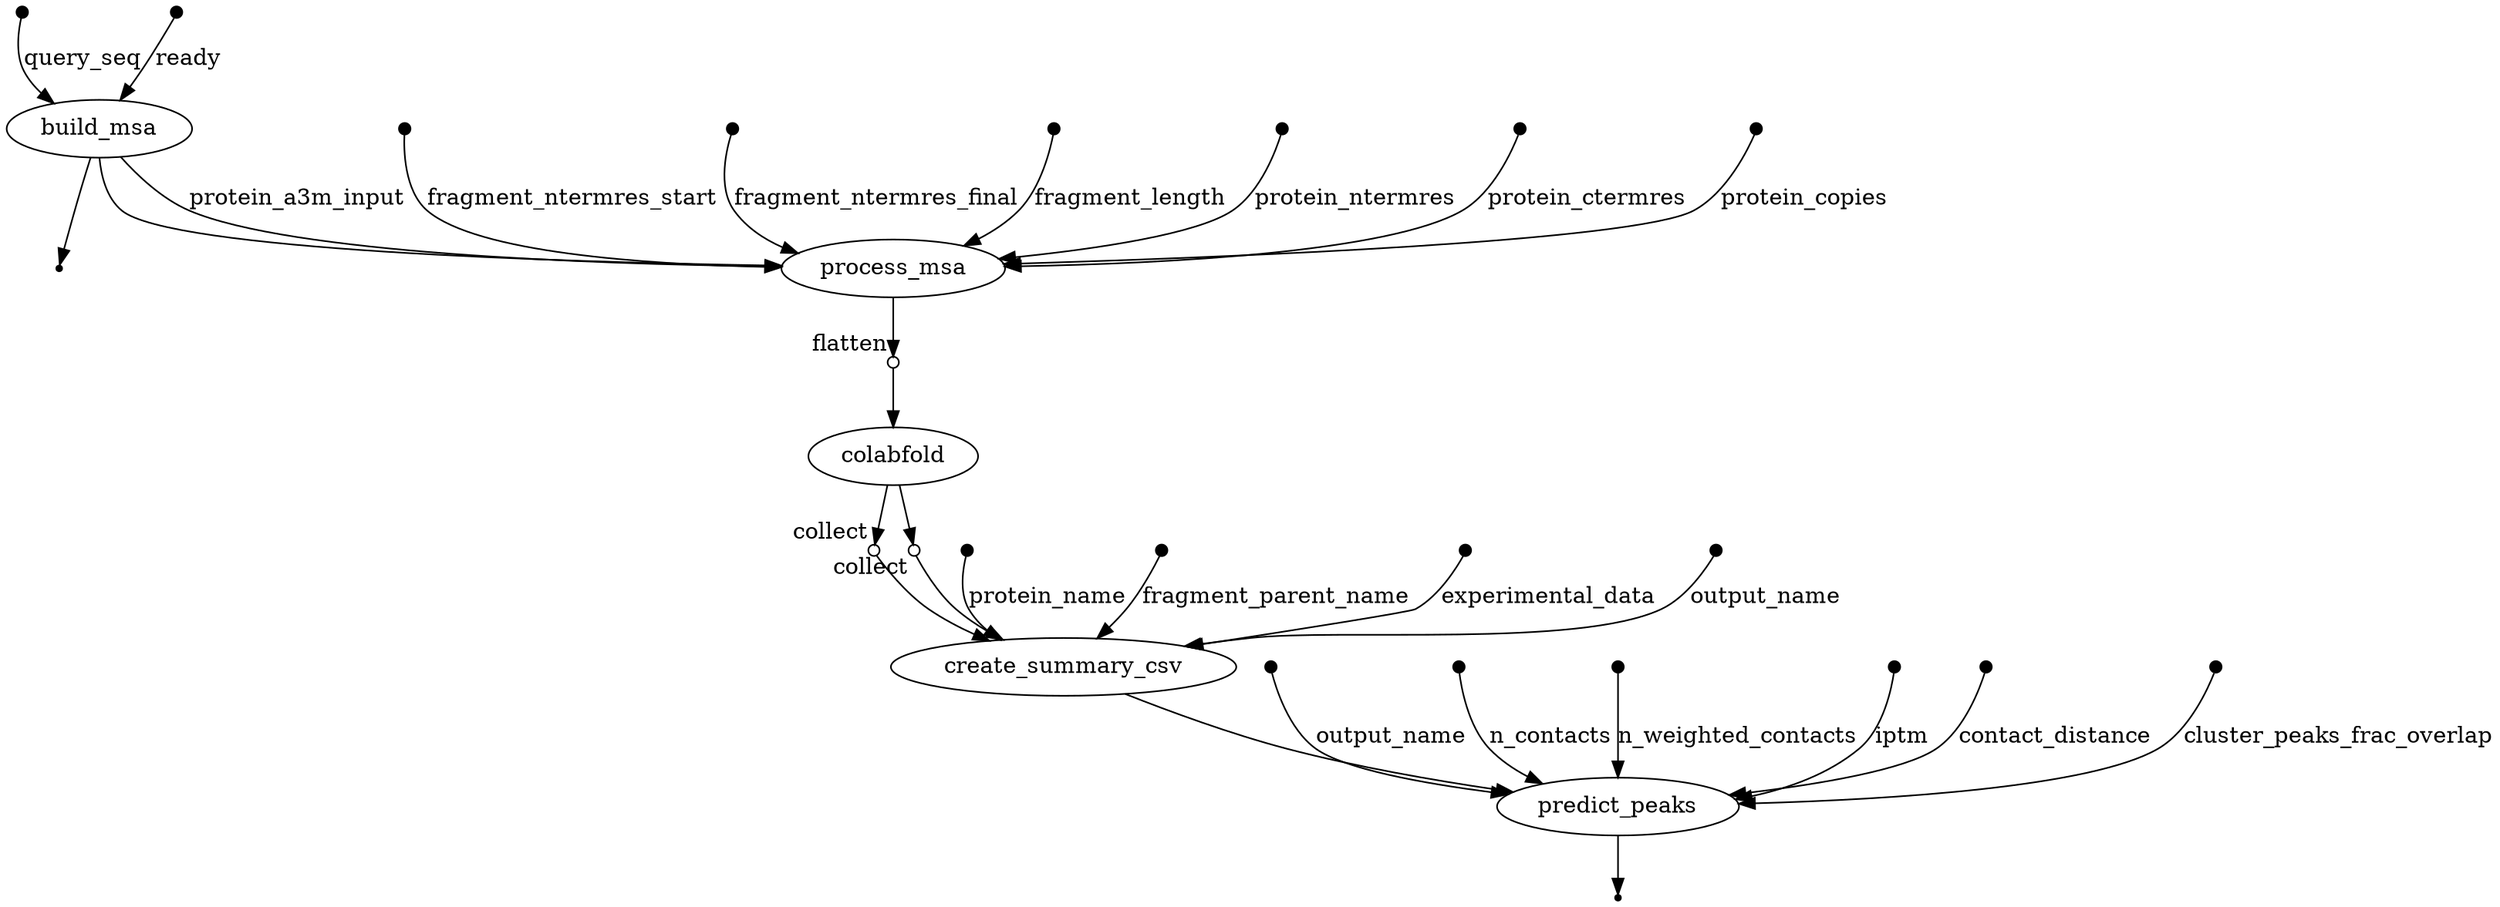 digraph "dag" {
v0 [shape=point,label="",fixedsize=true,width=0.1];
v2 [label="build_msa"];
v0 -> v2 [label="query_seq"];

v1 [shape=point,label="",fixedsize=true,width=0.1];
v2 [label="build_msa"];
v1 -> v2 [label="ready"];

v2 [label="build_msa"];
v10 [label="process_msa"];
v2 -> v10;

v2 [label="build_msa"];
v3 [shape=point];
v2 -> v3;

v4 [shape=point,label="",fixedsize=true,width=0.1];
v10 [label="process_msa"];
v4 -> v10 [label="fragment_ntermres_start"];

v5 [shape=point,label="",fixedsize=true,width=0.1];
v10 [label="process_msa"];
v5 -> v10 [label="fragment_ntermres_final"];

v6 [shape=point,label="",fixedsize=true,width=0.1];
v10 [label="process_msa"];
v6 -> v10 [label="fragment_length"];

v2 [label="build_msa"];
v10 [label="process_msa"];
v2 -> v10 [label="protein_a3m_input"];

v7 [shape=point,label="",fixedsize=true,width=0.1];
v10 [label="process_msa"];
v7 -> v10 [label="protein_ntermres"];

v8 [shape=point,label="",fixedsize=true,width=0.1];
v10 [label="process_msa"];
v8 -> v10 [label="protein_ctermres"];

v9 [shape=point,label="",fixedsize=true,width=0.1];
v10 [label="process_msa"];
v9 -> v10 [label="protein_copies"];

v10 [label="process_msa"];
v11 [shape=circle,label="",fixedsize=true,width=0.1,xlabel="flatten"];
v10 -> v11;

v11 [shape=circle,label="",fixedsize=true,width=0.1,xlabel="flatten"];
v12 [label="colabfold"];
v11 -> v12;

v12 [label="colabfold"];
v13 [shape=circle,label="",fixedsize=true,width=0.1,xlabel="collect"];
v12 -> v13;

v12 [label="colabfold"];
v14 [shape=circle,label="",fixedsize=true,width=0.1,xlabel="collect"];
v12 -> v14;

v13 [shape=circle,label="",fixedsize=true,width=0.1,xlabel="collect"];
v19 [label="create_summary_csv"];
v13 -> v19;

v14 [shape=circle,label="",fixedsize=true,width=0.1,xlabel="collect"];
v19 [label="create_summary_csv"];
v14 -> v19;

v15 [shape=point,label="",fixedsize=true,width=0.1];
v19 [label="create_summary_csv"];
v15 -> v19 [label="protein_name"];

v16 [shape=point,label="",fixedsize=true,width=0.1];
v19 [label="create_summary_csv"];
v16 -> v19 [label="fragment_parent_name"];

v17 [shape=point,label="",fixedsize=true,width=0.1];
v19 [label="create_summary_csv"];
v17 -> v19 [label="experimental_data"];

v18 [shape=point,label="",fixedsize=true,width=0.1];
v19 [label="create_summary_csv"];
v18 -> v19 [label="output_name"];

v19 [label="create_summary_csv"];
v26 [label="predict_peaks"];
v19 -> v26;

v20 [shape=point,label="",fixedsize=true,width=0.1];
v26 [label="predict_peaks"];
v20 -> v26 [label="output_name"];

v21 [shape=point,label="",fixedsize=true,width=0.1];
v26 [label="predict_peaks"];
v21 -> v26 [label="n_contacts"];

v22 [shape=point,label="",fixedsize=true,width=0.1];
v26 [label="predict_peaks"];
v22 -> v26 [label="n_weighted_contacts"];

v23 [shape=point,label="",fixedsize=true,width=0.1];
v26 [label="predict_peaks"];
v23 -> v26 [label="iptm"];

v24 [shape=point,label="",fixedsize=true,width=0.1];
v26 [label="predict_peaks"];
v24 -> v26 [label="contact_distance"];

v25 [shape=point,label="",fixedsize=true,width=0.1];
v26 [label="predict_peaks"];
v25 -> v26 [label="cluster_peaks_frac_overlap"];

v26 [label="predict_peaks"];
v27 [shape=point];
v26 -> v27;

}
